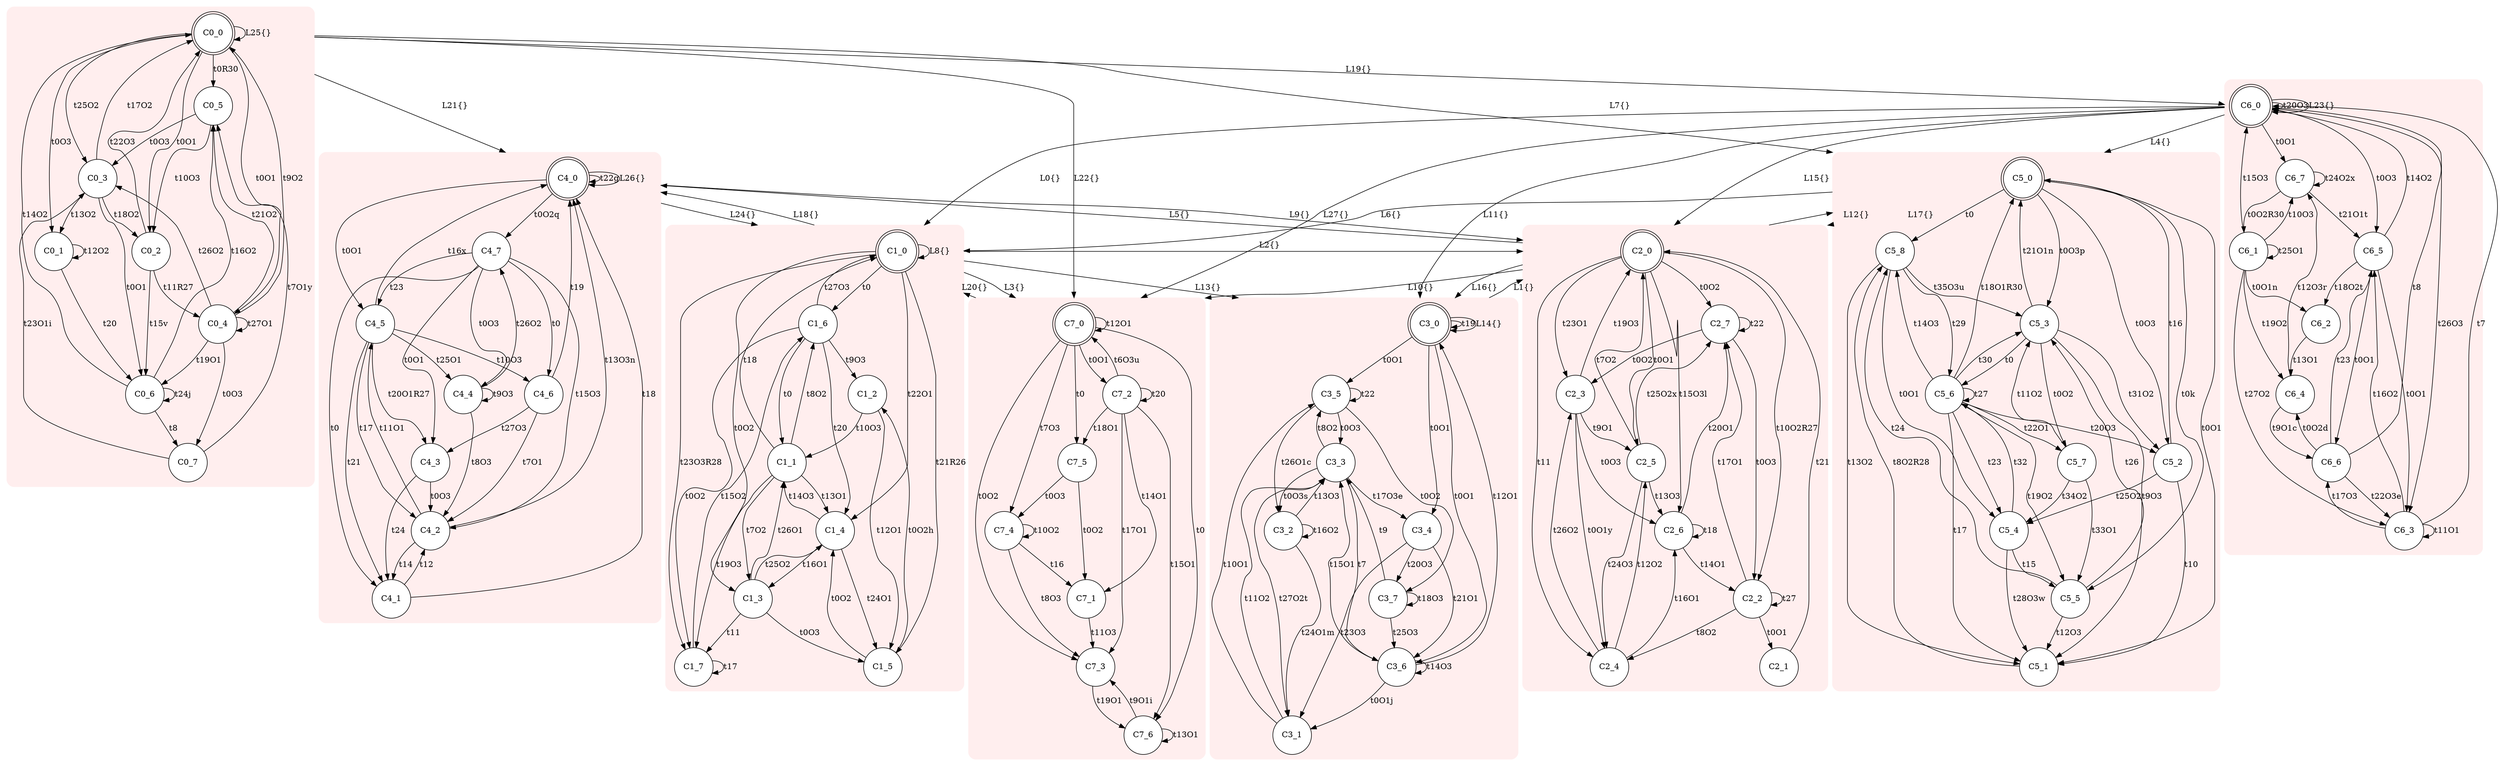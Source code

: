 digraph "gen/Seed1634727793" {
node [style=filled fillcolor=white] compound=true
subgraph cluster0 {
style="rounded,filled" color="#FFEEEE"node [shape=doublecircle]; C0_0;
node [shape=circle];
C0_0 -> C0_5 [label="t0R30"];
C0_5 -> C0_3 [label="t0O3"];
C0_0 -> C0_4 [label="t0O1"];
C0_4 -> C0_7 [label="t0O3"];
C0_0 -> C0_1 [label="t0O3"];
C0_0 -> C0_2 [label="t0O1"];
C0_3 -> C0_6 [label="t0O1"];
C0_7 -> C0_5 [label="t7O1y"];
C0_6 -> C0_7 [label="t8"];
C0_4 -> C0_0 [label="t9O2"];
C0_5 -> C0_2 [label="t10O3"];
C0_2 -> C0_4 [label="t11R27"];
C0_1 -> C0_1 [label="t12O2"];
C0_3 -> C0_1 [label="t13O2"];
C0_6 -> C0_0 [label="t14O2"];
C0_2 -> C0_6 [label="t15v"];
C0_6 -> C0_5 [label="t16O2"];
C0_3 -> C0_0 [label="t17O2"];
C0_3 -> C0_2 [label="t18O2"];
C0_4 -> C0_6 [label="t19O1"];
C0_1 -> C0_6 [label="t20"];
C0_4 -> C0_5 [label="t21O2"];
C0_2 -> C0_0 [label="t22O3"];
C0_7 -> C0_3 [label="t23O1i"];
C0_6 -> C0_6 [label="t24j"];
C0_0 -> C0_3 [label="t25O2"];
C0_4 -> C0_3 [label="t26O2"];
C0_4 -> C0_4 [label="t27O1"];
}
subgraph cluster1 {
style="rounded,filled" color="#FFEEEE"node [shape=doublecircle]; C1_0;
node [shape=circle];
C1_0 -> C1_6 [label="t0"];
C1_6 -> C1_1 [label="t0"];
C1_0 -> C1_3 [label="t0O2"];
C1_3 -> C1_5 [label="t0O3"];
C1_5 -> C1_4 [label="t0O2"];
C1_6 -> C1_7 [label="t0O2"];
C1_5 -> C1_2 [label="t0O2h"];
C1_1 -> C1_3 [label="t7O2"];
C1_1 -> C1_6 [label="t8O2"];
C1_6 -> C1_2 [label="t9O3"];
C1_2 -> C1_1 [label="t10O3"];
C1_3 -> C1_7 [label="t11"];
C1_2 -> C1_5 [label="t12O1"];
C1_1 -> C1_4 [label="t13O1"];
C1_4 -> C1_1 [label="t14O3"];
C1_7 -> C1_6 [label="t15O2"];
C1_4 -> C1_3 [label="t16O1"];
C1_7 -> C1_7 [label="t17"];
C1_1 -> C1_0 [label="t18"];
C1_1 -> C1_7 [label="t19O3"];
C1_6 -> C1_4 [label="t20"];
C1_0 -> C1_5 [label="t21R26"];
C1_0 -> C1_4 [label="t22O1"];
C1_0 -> C1_7 [label="t23O3R28"];
C1_4 -> C1_5 [label="t24O1"];
C1_3 -> C1_4 [label="t25O2"];
C1_3 -> C1_1 [label="t26O1"];
C1_6 -> C1_0 [label="t27O3"];
}
subgraph cluster2 {
style="rounded,filled" color="#FFEEEE"node [shape=doublecircle]; C2_0;
node [shape=circle];
C2_0 -> C2_7 [label="t0O2"];
C2_7 -> C2_3 [label="t0O2"];
C2_7 -> C2_2 [label="t0O3"];
C2_3 -> C2_4 [label="t0O1y"];
C2_3 -> C2_6 [label="t0O3"];
C2_2 -> C2_1 [label="t0O1"];
C2_0 -> C2_5 [label="t0O1"];
C2_5 -> C2_0 [label="t7O2"];
C2_2 -> C2_4 [label="t8O2"];
C2_3 -> C2_5 [label="t9O1"];
C2_0 -> C2_2 [label="t10O2R27"];
C2_0 -> C2_4 [label="t11"];
C2_4 -> C2_5 [label="t12O2"];
C2_5 -> C2_6 [label="t13O3"];
C2_6 -> C2_2 [label="t14O1"];
C2_0 -> C2_6 [label="t15O3l"];
C2_4 -> C2_6 [label="t16O1"];
C2_2 -> C2_7 [label="t17O1"];
C2_6 -> C2_6 [label="t18"];
C2_3 -> C2_0 [label="t19O3"];
C2_6 -> C2_7 [label="t20O1"];
C2_1 -> C2_0 [label="t21"];
C2_7 -> C2_7 [label="t22"];
C2_0 -> C2_3 [label="t23O1"];
C2_5 -> C2_4 [label="t24O3"];
C2_5 -> C2_7 [label="t25O2x"];
C2_4 -> C2_3 [label="t26O2"];
C2_2 -> C2_2 [label="t27"];
}
subgraph cluster3 {
style="rounded,filled" color="#FFEEEE"node [shape=doublecircle]; C3_0;
node [shape=circle];
C3_0 -> C3_5 [label="t0O1"];
C3_5 -> C3_3 [label="t0O3"];
C3_0 -> C3_6 [label="t0O1"];
C3_5 -> C3_7 [label="t0O2"];
C3_6 -> C3_1 [label="t0O1j"];
C3_3 -> C3_2 [label="t0O3s"];
C3_0 -> C3_4 [label="t0O1"];
C3_3 -> C3_6 [label="t7"];
C3_3 -> C3_5 [label="t8O2"];
C3_7 -> C3_3 [label="t9"];
C3_1 -> C3_5 [label="t10O1"];
C3_1 -> C3_3 [label="t11O2"];
C3_6 -> C3_0 [label="t12O1"];
C3_2 -> C3_3 [label="t13O3"];
C3_6 -> C3_6 [label="t14O3"];
C3_6 -> C3_3 [label="t15O1"];
C3_2 -> C3_2 [label="t16O2"];
C3_3 -> C3_4 [label="t17O3e"];
C3_7 -> C3_7 [label="t18O3"];
C3_0 -> C3_0 [label="t19"];
C3_4 -> C3_7 [label="t20O3"];
C3_4 -> C3_6 [label="t21O1"];
C3_5 -> C3_5 [label="t22"];
C3_4 -> C3_1 [label="t23O3"];
C3_2 -> C3_1 [label="t24O1m"];
C3_7 -> C3_6 [label="t25O3"];
C3_5 -> C3_2 [label="t26O1c"];
C3_3 -> C3_1 [label="t27O2t"];
}
subgraph cluster4 {
style="rounded,filled" color="#FFEEEE"node [shape=doublecircle]; C4_0;
node [shape=circle];
C4_0 -> C4_7 [label="t0O2q"];
C4_0 -> C4_5 [label="t0O1"];
C4_7 -> C4_3 [label="t0O1"];
C4_7 -> C4_6 [label="t0"];
C4_3 -> C4_2 [label="t0O3"];
C4_7 -> C4_1 [label="t0"];
C4_7 -> C4_4 [label="t0O3"];
C4_6 -> C4_2 [label="t7O1"];
C4_4 -> C4_2 [label="t8O3"];
C4_4 -> C4_4 [label="t9O3"];
C4_5 -> C4_6 [label="t10O3"];
C4_2 -> C4_5 [label="t11O1"];
C4_1 -> C4_2 [label="t12"];
C4_2 -> C4_0 [label="t13O3n"];
C4_2 -> C4_1 [label="t14"];
C4_7 -> C4_2 [label="t15O3"];
C4_5 -> C4_0 [label="t16x"];
C4_5 -> C4_2 [label="t17"];
C4_1 -> C4_0 [label="t18"];
C4_6 -> C4_0 [label="t19"];
C4_5 -> C4_3 [label="t20O1R27"];
C4_5 -> C4_1 [label="t21"];
C4_0 -> C4_0 [label="t22g"];
C4_7 -> C4_5 [label="t23"];
C4_3 -> C4_1 [label="t24"];
C4_5 -> C4_4 [label="t25O1"];
C4_4 -> C4_7 [label="t26O2"];
C4_6 -> C4_3 [label="t27O3"];
}
subgraph cluster5 {
style="rounded,filled" color="#FFEEEE"node [shape=doublecircle]; C5_0;
node [shape=circle];
C5_0 -> C5_8 [label="t0"];
C5_0 -> C5_3 [label="t0O3p"];
C5_8 -> C5_4 [label="t0O1"];
C5_3 -> C5_7 [label="t0O2"];
C5_0 -> C5_1 [label="t0O1"];
C5_0 -> C5_5 [label="t0k"];
C5_0 -> C5_2 [label="t0O3"];
C5_3 -> C5_6 [label="t0"];
C5_1 -> C5_8 [label="t8O2R28"];
C5_3 -> C5_1 [label="t9O3"];
C5_2 -> C5_1 [label="t10"];
C5_7 -> C5_3 [label="t11O2"];
C5_5 -> C5_1 [label="t12O3"];
C5_8 -> C5_1 [label="t13O2"];
C5_6 -> C5_8 [label="t14O3"];
C5_4 -> C5_5 [label="t15"];
C5_2 -> C5_0 [label="t16"];
C5_6 -> C5_1 [label="t17"];
C5_6 -> C5_0 [label="t18O1R30"];
C5_6 -> C5_5 [label="t19O2"];
C5_6 -> C5_2 [label="t20O3"];
C5_3 -> C5_0 [label="t21O1n"];
C5_6 -> C5_7 [label="t22O1"];
C5_6 -> C5_4 [label="t23"];
C5_5 -> C5_8 [label="t24"];
C5_2 -> C5_4 [label="t25O2"];
C5_5 -> C5_3 [label="t26"];
C5_6 -> C5_6 [label="t27"];
C5_4 -> C5_1 [label="t28O3w"];
C5_8 -> C5_6 [label="t29"];
C5_6 -> C5_3 [label="t30"];
C5_3 -> C5_2 [label="t31O2"];
C5_4 -> C5_6 [label="t32"];
C5_7 -> C5_5 [label="t33O1"];
C5_7 -> C5_4 [label="t34O2"];
C5_8 -> C5_3 [label="t35O3u"];
}
subgraph cluster6 {
style="rounded,filled" color="#FFEEEE"node [shape=doublecircle]; C6_0;
node [shape=circle];
C6_0 -> C6_7 [label="t0O1"];
C6_0 -> C6_5 [label="t0O3"];
C6_5 -> C6_6 [label="t0O1"];
C6_7 -> C6_1 [label="t0O2R30"];
C6_5 -> C6_3 [label="t0O1"];
C6_1 -> C6_2 [label="t0O1n"];
C6_6 -> C6_4 [label="t0O2d"];
C6_3 -> C6_0 [label="t7"];
C6_6 -> C6_0 [label="t8"];
C6_4 -> C6_6 [label="t9O1c"];
C6_1 -> C6_7 [label="t10O3"];
C6_3 -> C6_3 [label="t11O1"];
C6_4 -> C6_7 [label="t12O3r"];
C6_2 -> C6_4 [label="t13O1"];
C6_5 -> C6_0 [label="t14O2"];
C6_1 -> C6_0 [label="t15O3"];
C6_3 -> C6_5 [label="t16O2"];
C6_3 -> C6_6 [label="t17O3"];
C6_5 -> C6_2 [label="t18O2t"];
C6_1 -> C6_4 [label="t19O2"];
C6_0 -> C6_0 [label="t20O3"];
C6_7 -> C6_5 [label="t21O1t"];
C6_6 -> C6_3 [label="t22O3e"];
C6_6 -> C6_5 [label="t23"];
C6_7 -> C6_7 [label="t24O2x"];
C6_1 -> C6_1 [label="t25O1"];
C6_0 -> C6_3 [label="t26O3"];
C6_1 -> C6_3 [label="t27O2"];
}
subgraph cluster7 {
style="rounded,filled" color="#FFEEEE"node [shape=doublecircle]; C7_0;
node [shape=circle];
C7_0 -> C7_3 [label="t0O2"];
C7_0 -> C7_5 [label="t0"];
C7_0 -> C7_2 [label="t0O1"];
C7_5 -> C7_4 [label="t0O3"];
C7_0 -> C7_6 [label="t0"];
C7_5 -> C7_1 [label="t0O2"];
C7_2 -> C7_0 [label="t6O3u"];
C7_0 -> C7_4 [label="t7O3"];
C7_4 -> C7_3 [label="t8O3"];
C7_6 -> C7_3 [label="t9O1i"];
C7_4 -> C7_4 [label="t10O2"];
C7_1 -> C7_3 [label="t11O3"];
C7_0 -> C7_0 [label="t12O1"];
C7_6 -> C7_6 [label="t13O1"];
C7_2 -> C7_1 [label="t14O1"];
C7_2 -> C7_6 [label="t15O1"];
C7_4 -> C7_1 [label="t16"];
C7_2 -> C7_3 [label="t17O1"];
C7_2 -> C7_5 [label="t18O1"];
C7_3 -> C7_6 [label="t19O1"];
C7_2 -> C7_2 [label="t20"];
}
C6_0 -> C1_0 [ltail=cluster6 lhead=cluster1 label="L0{}"];
C3_0 -> C2_0 [ltail=cluster3 lhead=cluster2 label="L1{}"];
C1_0 -> C2_0 [ltail=cluster1 lhead=cluster2 label="L2{}"];
C1_0 -> C7_0 [ltail=cluster1 lhead=cluster7 label="L3{}"];
C6_0 -> C5_0 [ltail=cluster6 lhead=cluster5 label="L4{}"];
C2_0 -> C4_0 [ltail=cluster2 lhead=cluster4 label="L5{}"];
C5_0 -> C1_0 [ltail=cluster5 lhead=cluster1 label="L6{}"];
C0_0 -> C5_0 [ltail=cluster0 lhead=cluster5 label="L7{}"];
C1_0 -> C1_0 [label="L8{}"];
C4_0 -> C2_0 [ltail=cluster4 lhead=cluster2 label="L9{}"];
C2_0 -> C7_0 [ltail=cluster2 lhead=cluster7 label="L10{}"];
C6_0 -> C3_0 [ltail=cluster6 lhead=cluster3 label="L11{}"];
C2_0 -> C5_0 [ltail=cluster2 lhead=cluster5 label="L12{}"];
C1_0 -> C3_0 [ltail=cluster1 lhead=cluster3 label="L13{}"];
C3_0 -> C3_0 [label="L14{}"];
C6_0 -> C2_0 [ltail=cluster6 lhead=cluster2 label="L15{}"];
C2_0 -> C3_0 [ltail=cluster2 lhead=cluster3 label="L16{}"];
C5_0 -> C2_0 [ltail=cluster5 lhead=cluster2 label="L17{}"];
C1_0 -> C4_0 [ltail=cluster1 lhead=cluster4 label="L18{}"];
C0_0 -> C6_0 [ltail=cluster0 lhead=cluster6 label="L19{}"];
C7_0 -> C1_0 [ltail=cluster7 lhead=cluster1 label="L20{}"];
C0_0 -> C4_0 [ltail=cluster0 lhead=cluster4 label="L21{}"];
C0_0 -> C7_0 [ltail=cluster0 lhead=cluster7 label="L22{}"];
C6_0 -> C6_0 [label="L23{}"];
C4_0 -> C1_0 [ltail=cluster4 lhead=cluster1 label="L24{}"];
C0_0 -> C0_0 [label="L25{}"];
C4_0 -> C4_0 [label="L26{}"];
C6_0 -> C7_0 [ltail=cluster6 lhead=cluster7 label="L27{}"];
}
